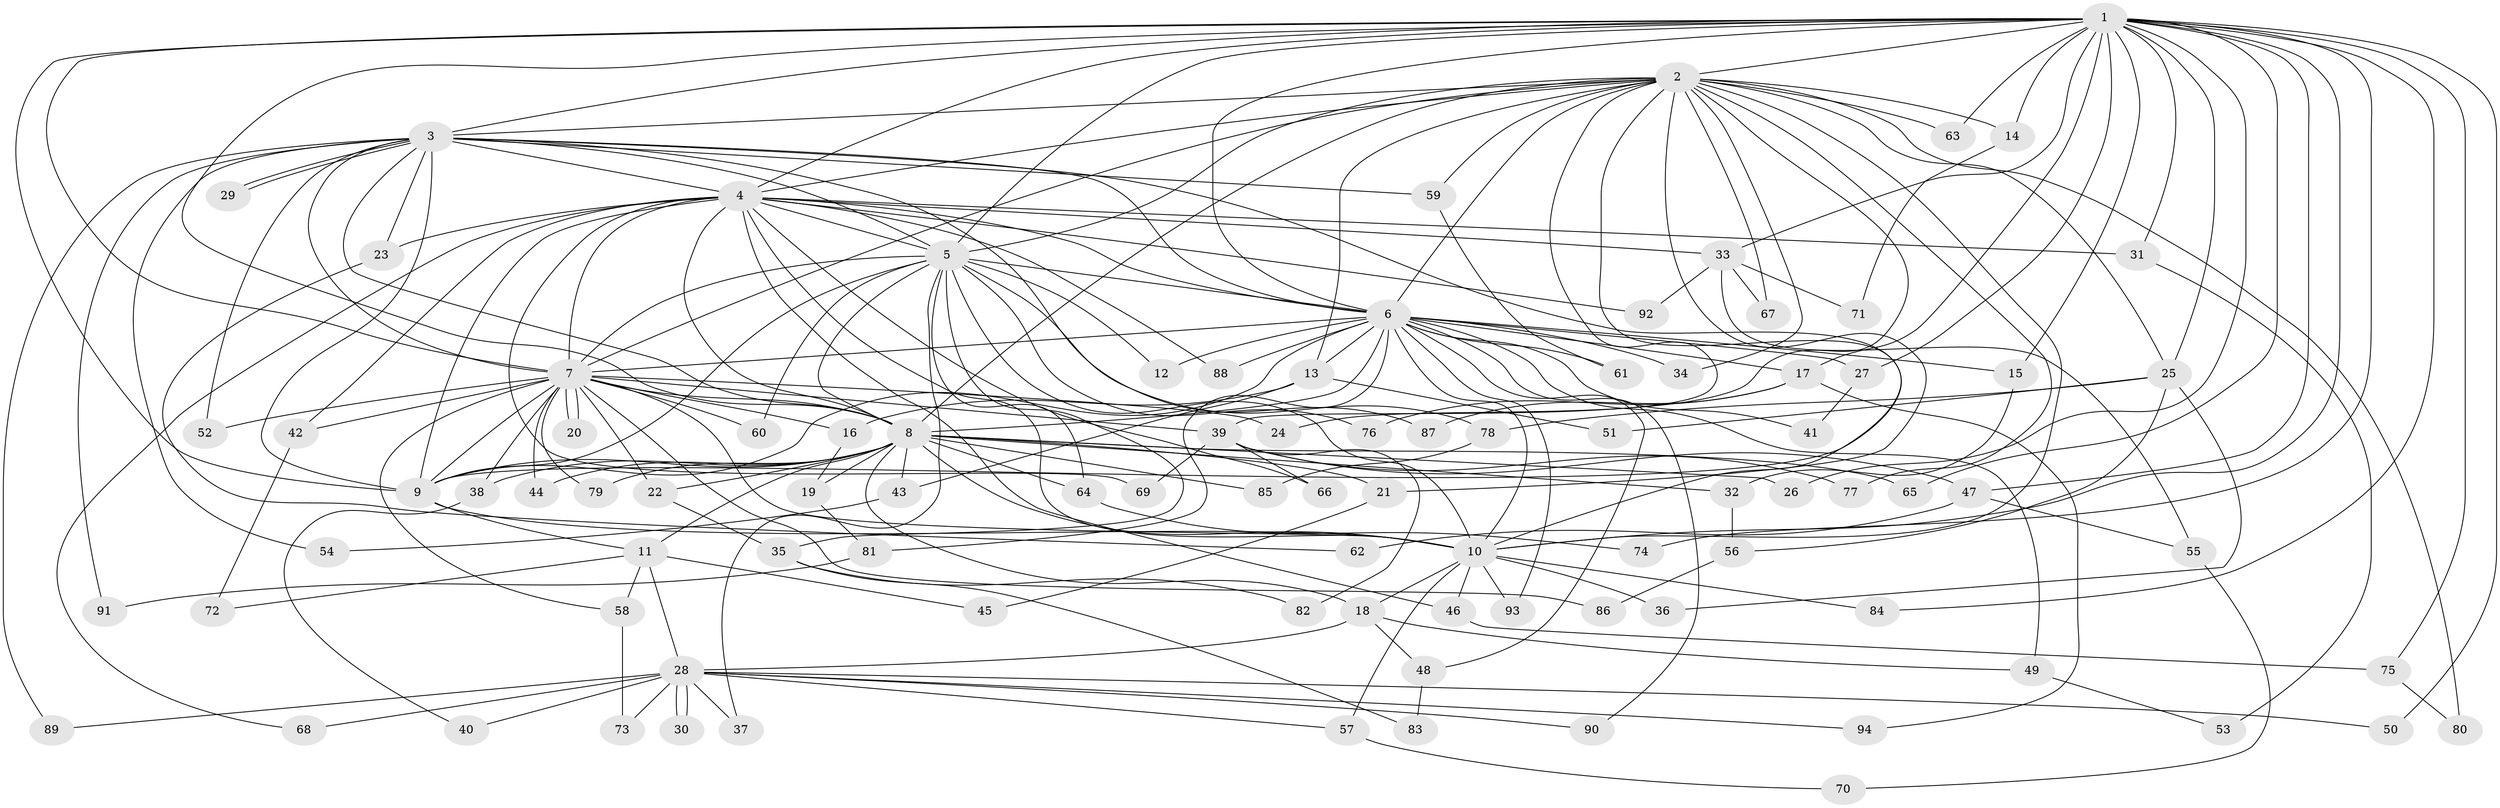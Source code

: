 // coarse degree distribution, {28: 0.014285714285714285, 19: 0.014285714285714285, 16: 0.014285714285714285, 17: 0.014285714285714285, 21: 0.02857142857142857, 20: 0.014285714285714285, 13: 0.02857142857142857, 6: 0.05714285714285714, 2: 0.4857142857142857, 3: 0.2571428571428571, 5: 0.04285714285714286, 7: 0.014285714285714285, 4: 0.014285714285714285}
// Generated by graph-tools (version 1.1) at 2025/51/02/27/25 19:51:44]
// undirected, 94 vertices, 213 edges
graph export_dot {
graph [start="1"]
  node [color=gray90,style=filled];
  1;
  2;
  3;
  4;
  5;
  6;
  7;
  8;
  9;
  10;
  11;
  12;
  13;
  14;
  15;
  16;
  17;
  18;
  19;
  20;
  21;
  22;
  23;
  24;
  25;
  26;
  27;
  28;
  29;
  30;
  31;
  32;
  33;
  34;
  35;
  36;
  37;
  38;
  39;
  40;
  41;
  42;
  43;
  44;
  45;
  46;
  47;
  48;
  49;
  50;
  51;
  52;
  53;
  54;
  55;
  56;
  57;
  58;
  59;
  60;
  61;
  62;
  63;
  64;
  65;
  66;
  67;
  68;
  69;
  70;
  71;
  72;
  73;
  74;
  75;
  76;
  77;
  78;
  79;
  80;
  81;
  82;
  83;
  84;
  85;
  86;
  87;
  88;
  89;
  90;
  91;
  92;
  93;
  94;
  1 -- 2;
  1 -- 3;
  1 -- 4;
  1 -- 5;
  1 -- 6;
  1 -- 7;
  1 -- 8;
  1 -- 9;
  1 -- 10;
  1 -- 14;
  1 -- 15;
  1 -- 17;
  1 -- 25;
  1 -- 26;
  1 -- 27;
  1 -- 31;
  1 -- 33;
  1 -- 47;
  1 -- 50;
  1 -- 63;
  1 -- 65;
  1 -- 74;
  1 -- 75;
  1 -- 84;
  2 -- 3;
  2 -- 4;
  2 -- 5;
  2 -- 6;
  2 -- 7;
  2 -- 8;
  2 -- 9;
  2 -- 10;
  2 -- 13;
  2 -- 14;
  2 -- 21;
  2 -- 24;
  2 -- 25;
  2 -- 34;
  2 -- 39;
  2 -- 59;
  2 -- 63;
  2 -- 67;
  2 -- 77;
  2 -- 80;
  3 -- 4;
  3 -- 5;
  3 -- 6;
  3 -- 7;
  3 -- 8;
  3 -- 9;
  3 -- 10;
  3 -- 23;
  3 -- 29;
  3 -- 29;
  3 -- 52;
  3 -- 54;
  3 -- 59;
  3 -- 87;
  3 -- 89;
  3 -- 91;
  4 -- 5;
  4 -- 6;
  4 -- 7;
  4 -- 8;
  4 -- 9;
  4 -- 10;
  4 -- 23;
  4 -- 31;
  4 -- 33;
  4 -- 42;
  4 -- 46;
  4 -- 66;
  4 -- 68;
  4 -- 69;
  4 -- 88;
  4 -- 92;
  5 -- 6;
  5 -- 7;
  5 -- 8;
  5 -- 9;
  5 -- 10;
  5 -- 12;
  5 -- 35;
  5 -- 37;
  5 -- 60;
  5 -- 64;
  5 -- 76;
  5 -- 78;
  6 -- 7;
  6 -- 8;
  6 -- 9;
  6 -- 10;
  6 -- 12;
  6 -- 13;
  6 -- 15;
  6 -- 17;
  6 -- 27;
  6 -- 34;
  6 -- 41;
  6 -- 48;
  6 -- 49;
  6 -- 61;
  6 -- 81;
  6 -- 88;
  6 -- 90;
  6 -- 93;
  7 -- 8;
  7 -- 9;
  7 -- 10;
  7 -- 16;
  7 -- 20;
  7 -- 20;
  7 -- 22;
  7 -- 24;
  7 -- 38;
  7 -- 39;
  7 -- 42;
  7 -- 44;
  7 -- 52;
  7 -- 58;
  7 -- 60;
  7 -- 79;
  7 -- 86;
  8 -- 9;
  8 -- 10;
  8 -- 11;
  8 -- 18;
  8 -- 19;
  8 -- 21;
  8 -- 22;
  8 -- 26;
  8 -- 32;
  8 -- 38;
  8 -- 43;
  8 -- 44;
  8 -- 64;
  8 -- 65;
  8 -- 79;
  8 -- 85;
  9 -- 10;
  9 -- 11;
  10 -- 18;
  10 -- 36;
  10 -- 46;
  10 -- 57;
  10 -- 84;
  10 -- 93;
  11 -- 28;
  11 -- 45;
  11 -- 58;
  11 -- 72;
  13 -- 16;
  13 -- 43;
  13 -- 51;
  14 -- 71;
  15 -- 32;
  16 -- 19;
  17 -- 76;
  17 -- 87;
  17 -- 94;
  18 -- 28;
  18 -- 48;
  18 -- 49;
  19 -- 81;
  21 -- 45;
  22 -- 35;
  23 -- 62;
  25 -- 36;
  25 -- 51;
  25 -- 56;
  25 -- 78;
  27 -- 41;
  28 -- 30;
  28 -- 30;
  28 -- 37;
  28 -- 40;
  28 -- 50;
  28 -- 57;
  28 -- 68;
  28 -- 73;
  28 -- 89;
  28 -- 90;
  28 -- 94;
  31 -- 53;
  32 -- 56;
  33 -- 55;
  33 -- 67;
  33 -- 71;
  33 -- 92;
  35 -- 82;
  35 -- 83;
  38 -- 40;
  39 -- 47;
  39 -- 66;
  39 -- 69;
  39 -- 77;
  39 -- 82;
  42 -- 72;
  43 -- 54;
  46 -- 75;
  47 -- 55;
  47 -- 62;
  48 -- 83;
  49 -- 53;
  55 -- 70;
  56 -- 86;
  57 -- 70;
  58 -- 73;
  59 -- 61;
  64 -- 74;
  75 -- 80;
  78 -- 85;
  81 -- 91;
}
